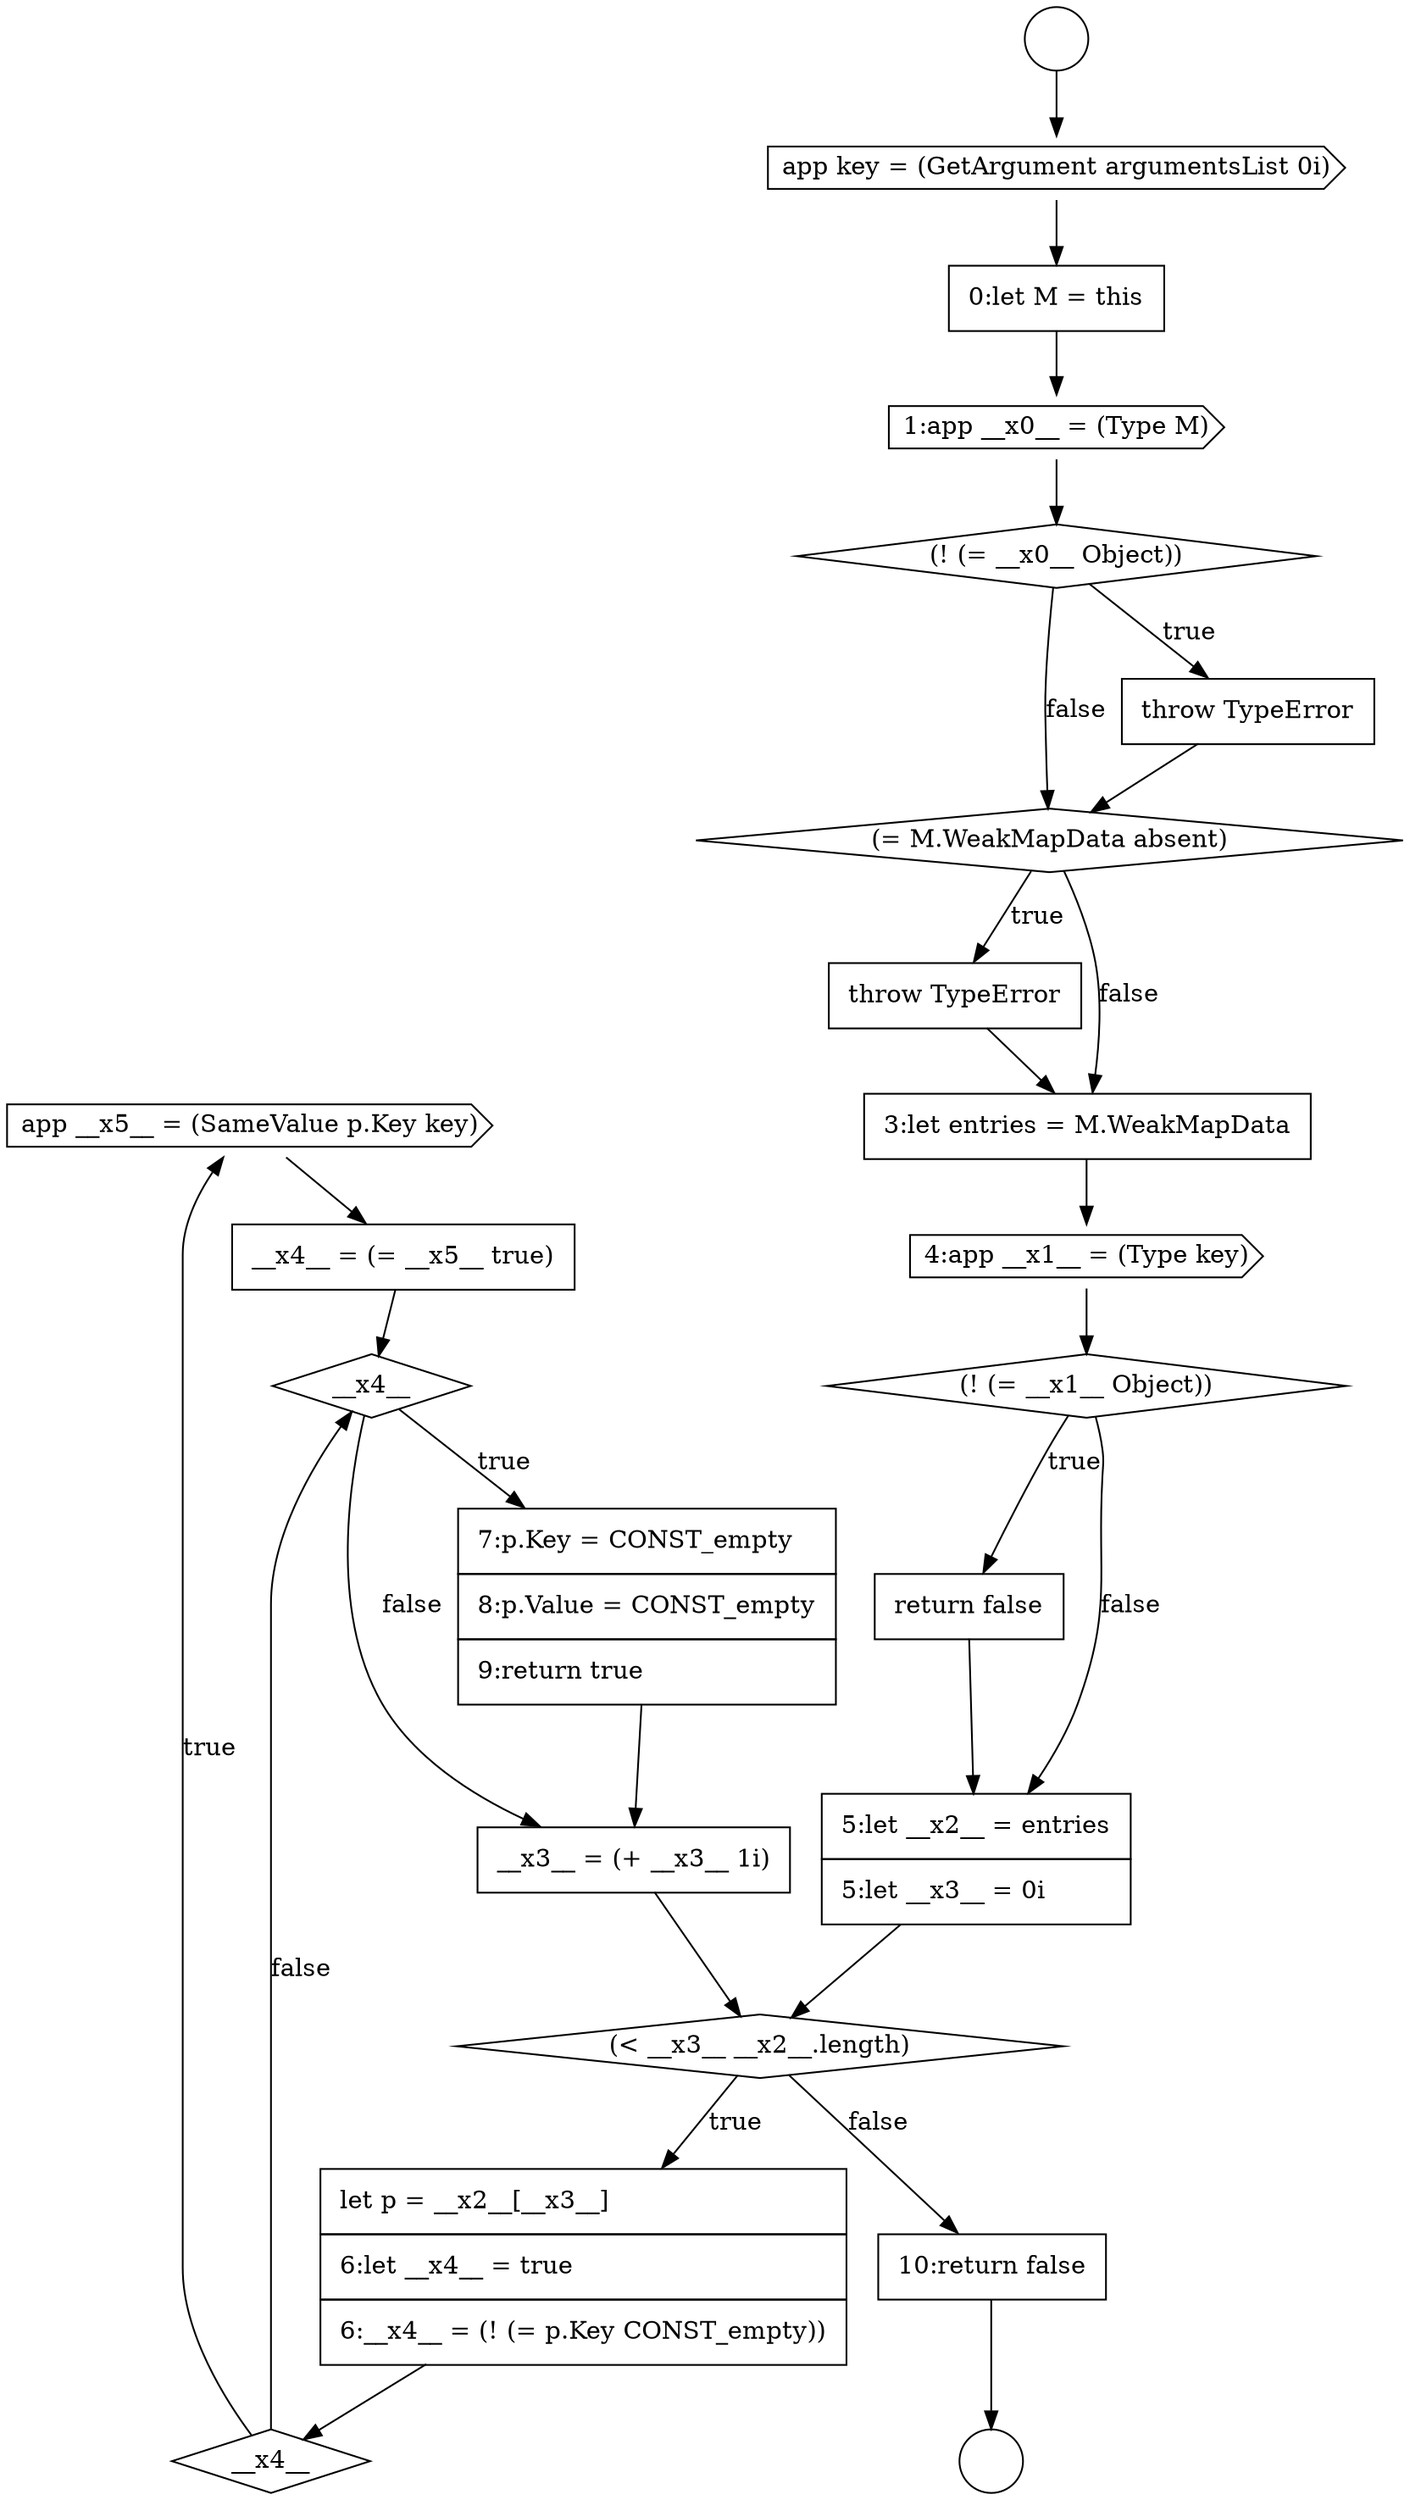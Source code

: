 digraph {
  node15170 [shape=cds, label=<<font color="black">app __x5__ = (SameValue p.Key key)</font>> color="black" fillcolor="white" style=filled]
  node15153 [shape=circle label=" " color="black" fillcolor="white" style=filled]
  node15171 [shape=none, margin=0, label=<<font color="black">
    <table border="0" cellborder="1" cellspacing="0" cellpadding="10">
      <tr><td align="left">__x4__ = (= __x5__ true)</td></tr>
    </table>
  </font>> color="black" fillcolor="white" style=filled]
  node15165 [shape=none, margin=0, label=<<font color="black">
    <table border="0" cellborder="1" cellspacing="0" cellpadding="10">
      <tr><td align="left">return false</td></tr>
    </table>
  </font>> color="black" fillcolor="white" style=filled]
  node15169 [shape=diamond, label=<<font color="black">__x4__</font>> color="black" fillcolor="white" style=filled]
  node15174 [shape=none, margin=0, label=<<font color="black">
    <table border="0" cellborder="1" cellspacing="0" cellpadding="10">
      <tr><td align="left">__x3__ = (+ __x3__ 1i)</td></tr>
    </table>
  </font>> color="black" fillcolor="white" style=filled]
  node15160 [shape=diamond, label=<<font color="black">(= M.WeakMapData absent)</font>> color="black" fillcolor="white" style=filled]
  node15155 [shape=cds, label=<<font color="black">app key = (GetArgument argumentsList 0i)</font>> color="black" fillcolor="white" style=filled]
  node15173 [shape=none, margin=0, label=<<font color="black">
    <table border="0" cellborder="1" cellspacing="0" cellpadding="10">
      <tr><td align="left">7:p.Key = CONST_empty</td></tr>
      <tr><td align="left">8:p.Value = CONST_empty</td></tr>
      <tr><td align="left">9:return true</td></tr>
    </table>
  </font>> color="black" fillcolor="white" style=filled]
  node15163 [shape=cds, label=<<font color="black">4:app __x1__ = (Type key)</font>> color="black" fillcolor="white" style=filled]
  node15172 [shape=diamond, label=<<font color="black">__x4__</font>> color="black" fillcolor="white" style=filled]
  node15158 [shape=diamond, label=<<font color="black">(! (= __x0__ Object))</font>> color="black" fillcolor="white" style=filled]
  node15175 [shape=none, margin=0, label=<<font color="black">
    <table border="0" cellborder="1" cellspacing="0" cellpadding="10">
      <tr><td align="left">10:return false</td></tr>
    </table>
  </font>> color="black" fillcolor="white" style=filled]
  node15161 [shape=none, margin=0, label=<<font color="black">
    <table border="0" cellborder="1" cellspacing="0" cellpadding="10">
      <tr><td align="left">throw TypeError</td></tr>
    </table>
  </font>> color="black" fillcolor="white" style=filled]
  node15167 [shape=diamond, label=<<font color="black">(&lt; __x3__ __x2__.length)</font>> color="black" fillcolor="white" style=filled]
  node15156 [shape=none, margin=0, label=<<font color="black">
    <table border="0" cellborder="1" cellspacing="0" cellpadding="10">
      <tr><td align="left">0:let M = this</td></tr>
    </table>
  </font>> color="black" fillcolor="white" style=filled]
  node15157 [shape=cds, label=<<font color="black">1:app __x0__ = (Type M)</font>> color="black" fillcolor="white" style=filled]
  node15168 [shape=none, margin=0, label=<<font color="black">
    <table border="0" cellborder="1" cellspacing="0" cellpadding="10">
      <tr><td align="left">let p = __x2__[__x3__]</td></tr>
      <tr><td align="left">6:let __x4__ = true</td></tr>
      <tr><td align="left">6:__x4__ = (! (= p.Key CONST_empty))</td></tr>
    </table>
  </font>> color="black" fillcolor="white" style=filled]
  node15162 [shape=none, margin=0, label=<<font color="black">
    <table border="0" cellborder="1" cellspacing="0" cellpadding="10">
      <tr><td align="left">3:let entries = M.WeakMapData</td></tr>
    </table>
  </font>> color="black" fillcolor="white" style=filled]
  node15154 [shape=circle label=" " color="black" fillcolor="white" style=filled]
  node15159 [shape=none, margin=0, label=<<font color="black">
    <table border="0" cellborder="1" cellspacing="0" cellpadding="10">
      <tr><td align="left">throw TypeError</td></tr>
    </table>
  </font>> color="black" fillcolor="white" style=filled]
  node15164 [shape=diamond, label=<<font color="black">(! (= __x1__ Object))</font>> color="black" fillcolor="white" style=filled]
  node15166 [shape=none, margin=0, label=<<font color="black">
    <table border="0" cellborder="1" cellspacing="0" cellpadding="10">
      <tr><td align="left">5:let __x2__ = entries</td></tr>
      <tr><td align="left">5:let __x3__ = 0i</td></tr>
    </table>
  </font>> color="black" fillcolor="white" style=filled]
  node15172 -> node15173 [label=<<font color="black">true</font>> color="black"]
  node15172 -> node15174 [label=<<font color="black">false</font>> color="black"]
  node15157 -> node15158 [ color="black"]
  node15167 -> node15168 [label=<<font color="black">true</font>> color="black"]
  node15167 -> node15175 [label=<<font color="black">false</font>> color="black"]
  node15162 -> node15163 [ color="black"]
  node15160 -> node15161 [label=<<font color="black">true</font>> color="black"]
  node15160 -> node15162 [label=<<font color="black">false</font>> color="black"]
  node15174 -> node15167 [ color="black"]
  node15155 -> node15156 [ color="black"]
  node15166 -> node15167 [ color="black"]
  node15156 -> node15157 [ color="black"]
  node15158 -> node15159 [label=<<font color="black">true</font>> color="black"]
  node15158 -> node15160 [label=<<font color="black">false</font>> color="black"]
  node15168 -> node15169 [ color="black"]
  node15169 -> node15170 [label=<<font color="black">true</font>> color="black"]
  node15169 -> node15172 [label=<<font color="black">false</font>> color="black"]
  node15163 -> node15164 [ color="black"]
  node15159 -> node15160 [ color="black"]
  node15164 -> node15165 [label=<<font color="black">true</font>> color="black"]
  node15164 -> node15166 [label=<<font color="black">false</font>> color="black"]
  node15171 -> node15172 [ color="black"]
  node15161 -> node15162 [ color="black"]
  node15170 -> node15171 [ color="black"]
  node15153 -> node15155 [ color="black"]
  node15175 -> node15154 [ color="black"]
  node15173 -> node15174 [ color="black"]
  node15165 -> node15166 [ color="black"]
}

